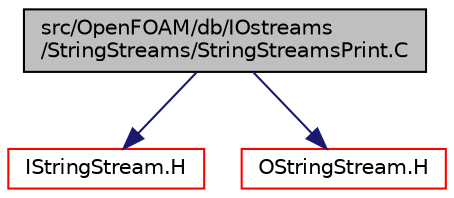 digraph "src/OpenFOAM/db/IOstreams/StringStreams/StringStreamsPrint.C"
{
  bgcolor="transparent";
  edge [fontname="Helvetica",fontsize="10",labelfontname="Helvetica",labelfontsize="10"];
  node [fontname="Helvetica",fontsize="10",shape=record];
  Node0 [label="src/OpenFOAM/db/IOstreams\l/StringStreams/StringStreamsPrint.C",height=0.2,width=0.4,color="black", fillcolor="grey75", style="filled", fontcolor="black"];
  Node0 -> Node1 [color="midnightblue",fontsize="10",style="solid",fontname="Helvetica"];
  Node1 [label="IStringStream.H",height=0.2,width=0.4,color="red",URL="$a09935.html"];
  Node0 -> Node70 [color="midnightblue",fontsize="10",style="solid",fontname="Helvetica"];
  Node70 [label="OStringStream.H",height=0.2,width=0.4,color="red",URL="$a09938.html"];
}
